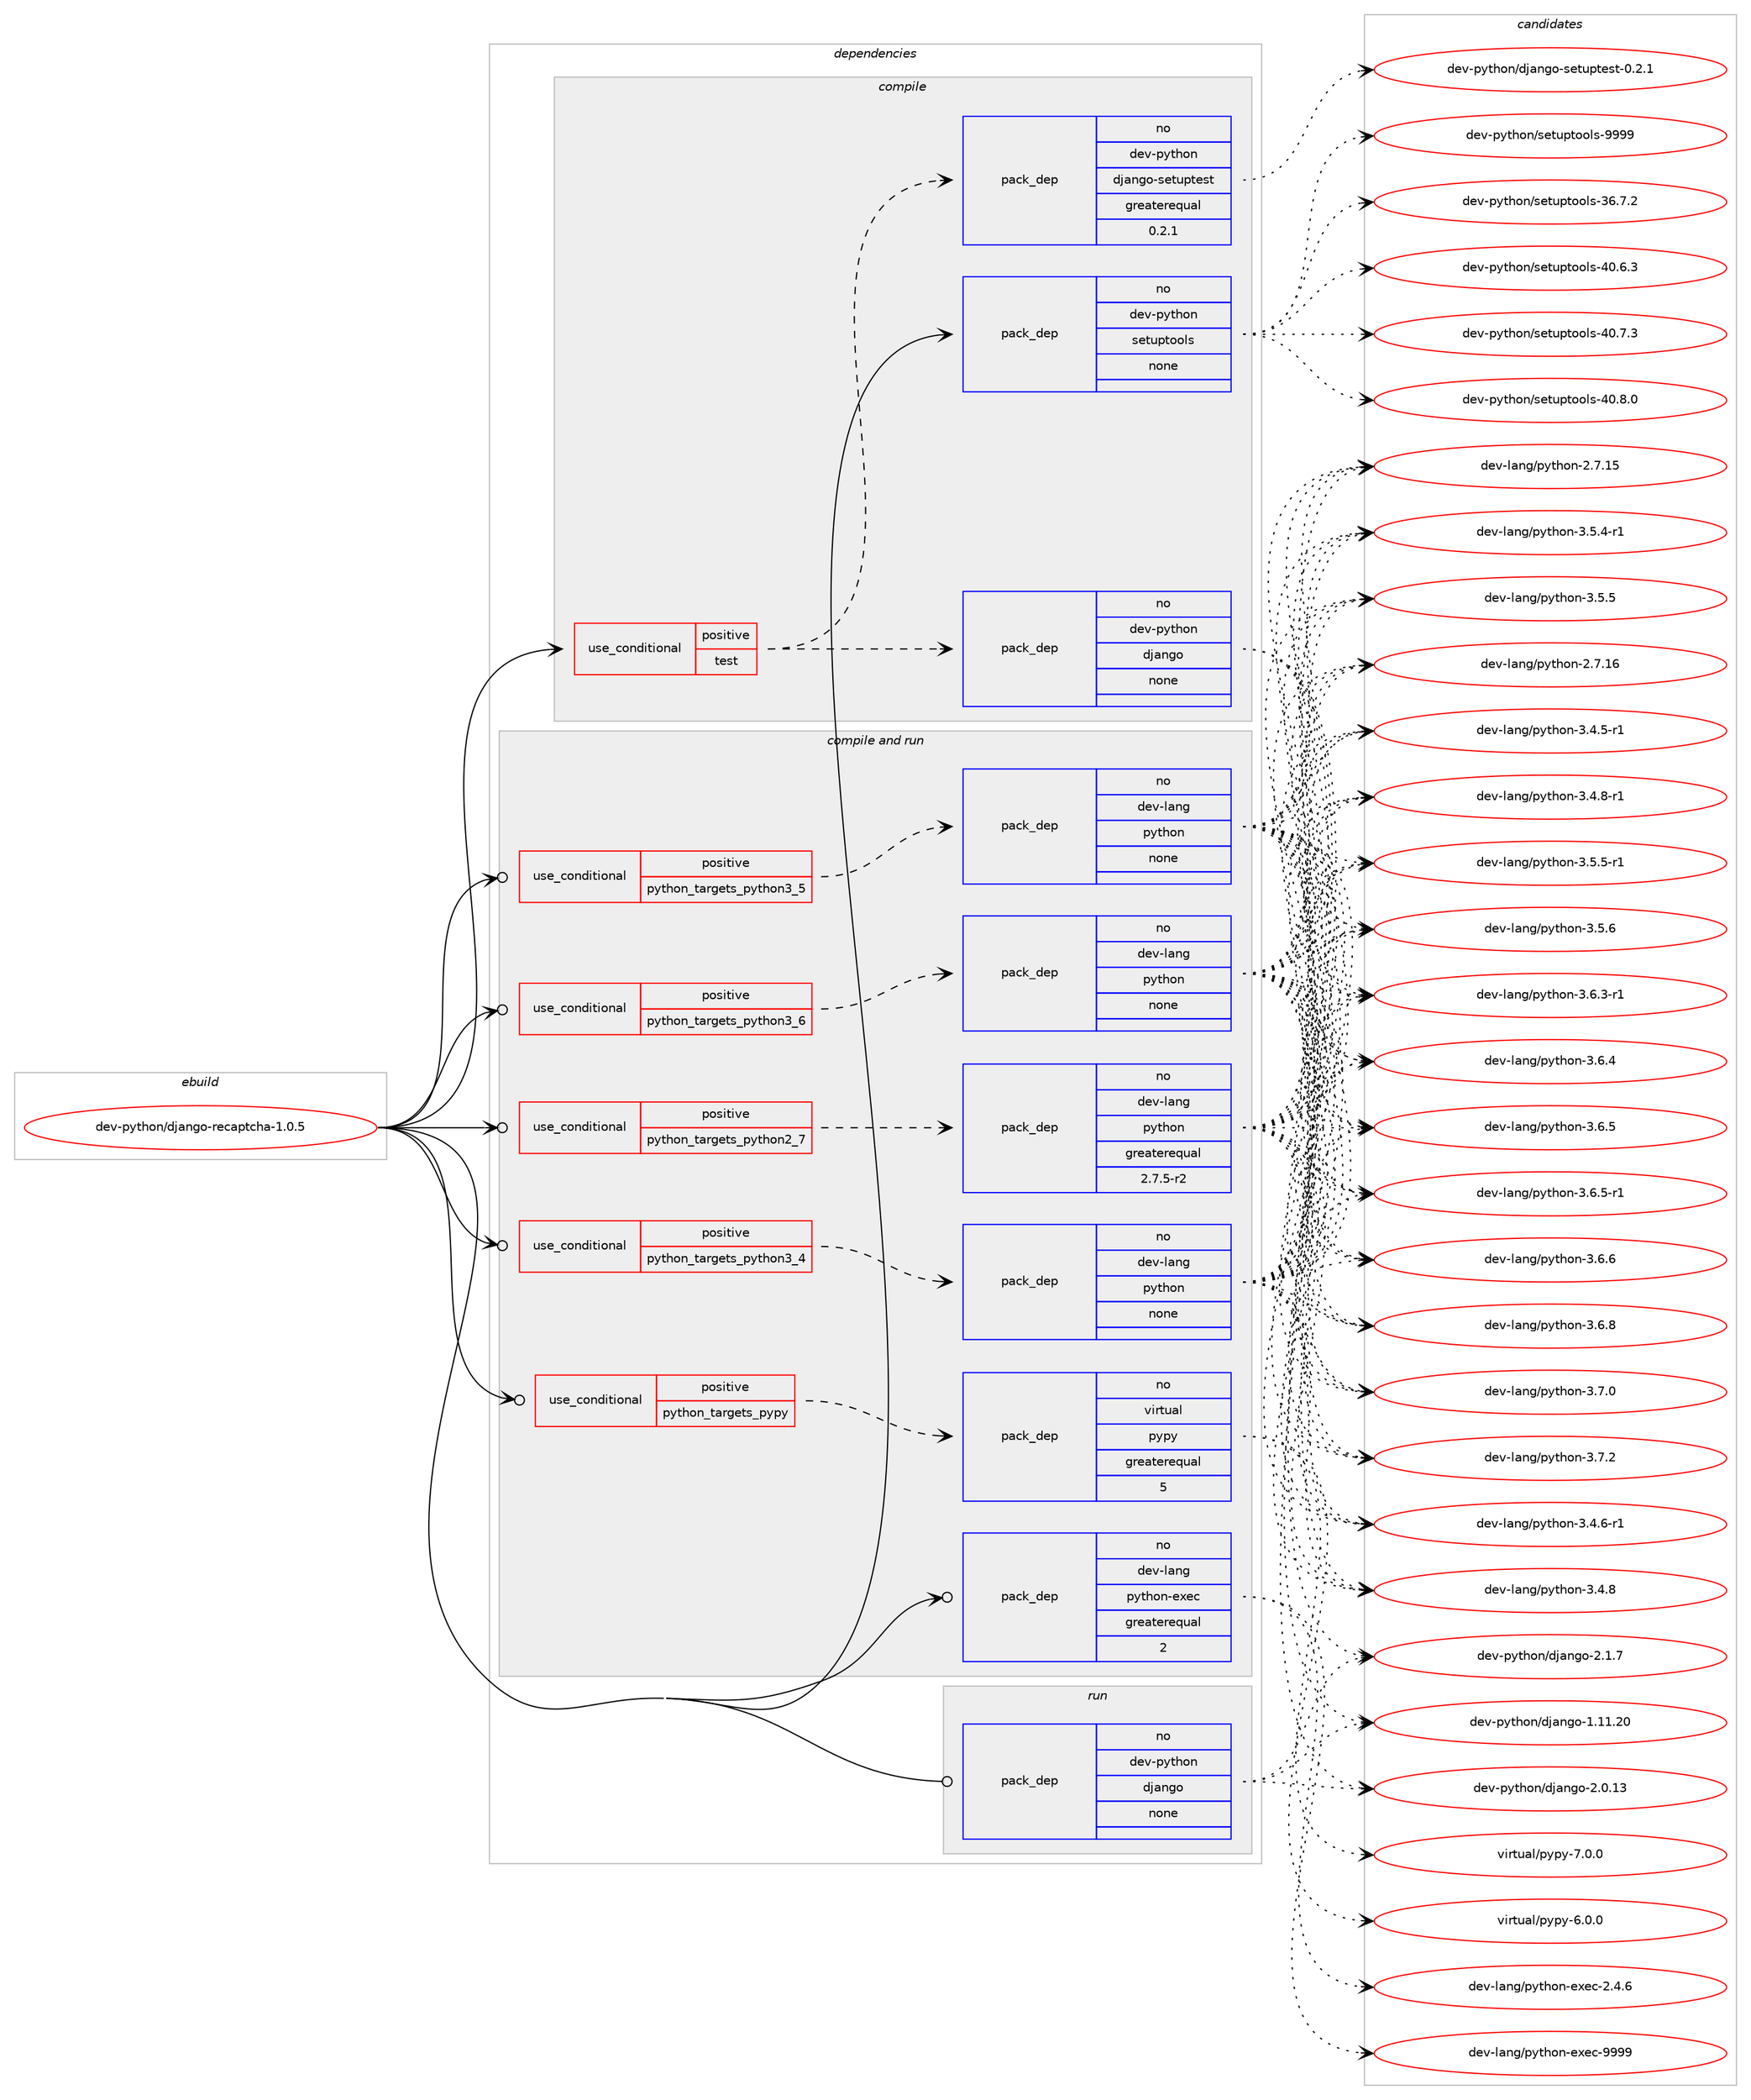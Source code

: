 digraph prolog {

# *************
# Graph options
# *************

newrank=true;
concentrate=true;
compound=true;
graph [rankdir=LR,fontname=Helvetica,fontsize=10,ranksep=1.5];#, ranksep=2.5, nodesep=0.2];
edge  [arrowhead=vee];
node  [fontname=Helvetica,fontsize=10];

# **********
# The ebuild
# **********

subgraph cluster_leftcol {
color=gray;
rank=same;
label=<<i>ebuild</i>>;
id [label="dev-python/django-recaptcha-1.0.5", color=red, width=4, href="../dev-python/django-recaptcha-1.0.5.svg"];
}

# ****************
# The dependencies
# ****************

subgraph cluster_midcol {
color=gray;
label=<<i>dependencies</i>>;
subgraph cluster_compile {
fillcolor="#eeeeee";
style=filled;
label=<<i>compile</i>>;
subgraph cond373410 {
dependency1406402 [label=<<TABLE BORDER="0" CELLBORDER="1" CELLSPACING="0" CELLPADDING="4"><TR><TD ROWSPAN="3" CELLPADDING="10">use_conditional</TD></TR><TR><TD>positive</TD></TR><TR><TD>test</TD></TR></TABLE>>, shape=none, color=red];
subgraph pack1009736 {
dependency1406403 [label=<<TABLE BORDER="0" CELLBORDER="1" CELLSPACING="0" CELLPADDING="4" WIDTH="220"><TR><TD ROWSPAN="6" CELLPADDING="30">pack_dep</TD></TR><TR><TD WIDTH="110">no</TD></TR><TR><TD>dev-python</TD></TR><TR><TD>django</TD></TR><TR><TD>none</TD></TR><TR><TD></TD></TR></TABLE>>, shape=none, color=blue];
}
dependency1406402:e -> dependency1406403:w [weight=20,style="dashed",arrowhead="vee"];
subgraph pack1009737 {
dependency1406404 [label=<<TABLE BORDER="0" CELLBORDER="1" CELLSPACING="0" CELLPADDING="4" WIDTH="220"><TR><TD ROWSPAN="6" CELLPADDING="30">pack_dep</TD></TR><TR><TD WIDTH="110">no</TD></TR><TR><TD>dev-python</TD></TR><TR><TD>django-setuptest</TD></TR><TR><TD>greaterequal</TD></TR><TR><TD>0.2.1</TD></TR></TABLE>>, shape=none, color=blue];
}
dependency1406402:e -> dependency1406404:w [weight=20,style="dashed",arrowhead="vee"];
}
id:e -> dependency1406402:w [weight=20,style="solid",arrowhead="vee"];
subgraph pack1009738 {
dependency1406405 [label=<<TABLE BORDER="0" CELLBORDER="1" CELLSPACING="0" CELLPADDING="4" WIDTH="220"><TR><TD ROWSPAN="6" CELLPADDING="30">pack_dep</TD></TR><TR><TD WIDTH="110">no</TD></TR><TR><TD>dev-python</TD></TR><TR><TD>setuptools</TD></TR><TR><TD>none</TD></TR><TR><TD></TD></TR></TABLE>>, shape=none, color=blue];
}
id:e -> dependency1406405:w [weight=20,style="solid",arrowhead="vee"];
}
subgraph cluster_compileandrun {
fillcolor="#eeeeee";
style=filled;
label=<<i>compile and run</i>>;
subgraph cond373411 {
dependency1406406 [label=<<TABLE BORDER="0" CELLBORDER="1" CELLSPACING="0" CELLPADDING="4"><TR><TD ROWSPAN="3" CELLPADDING="10">use_conditional</TD></TR><TR><TD>positive</TD></TR><TR><TD>python_targets_pypy</TD></TR></TABLE>>, shape=none, color=red];
subgraph pack1009739 {
dependency1406407 [label=<<TABLE BORDER="0" CELLBORDER="1" CELLSPACING="0" CELLPADDING="4" WIDTH="220"><TR><TD ROWSPAN="6" CELLPADDING="30">pack_dep</TD></TR><TR><TD WIDTH="110">no</TD></TR><TR><TD>virtual</TD></TR><TR><TD>pypy</TD></TR><TR><TD>greaterequal</TD></TR><TR><TD>5</TD></TR></TABLE>>, shape=none, color=blue];
}
dependency1406406:e -> dependency1406407:w [weight=20,style="dashed",arrowhead="vee"];
}
id:e -> dependency1406406:w [weight=20,style="solid",arrowhead="odotvee"];
subgraph cond373412 {
dependency1406408 [label=<<TABLE BORDER="0" CELLBORDER="1" CELLSPACING="0" CELLPADDING="4"><TR><TD ROWSPAN="3" CELLPADDING="10">use_conditional</TD></TR><TR><TD>positive</TD></TR><TR><TD>python_targets_python2_7</TD></TR></TABLE>>, shape=none, color=red];
subgraph pack1009740 {
dependency1406409 [label=<<TABLE BORDER="0" CELLBORDER="1" CELLSPACING="0" CELLPADDING="4" WIDTH="220"><TR><TD ROWSPAN="6" CELLPADDING="30">pack_dep</TD></TR><TR><TD WIDTH="110">no</TD></TR><TR><TD>dev-lang</TD></TR><TR><TD>python</TD></TR><TR><TD>greaterequal</TD></TR><TR><TD>2.7.5-r2</TD></TR></TABLE>>, shape=none, color=blue];
}
dependency1406408:e -> dependency1406409:w [weight=20,style="dashed",arrowhead="vee"];
}
id:e -> dependency1406408:w [weight=20,style="solid",arrowhead="odotvee"];
subgraph cond373413 {
dependency1406410 [label=<<TABLE BORDER="0" CELLBORDER="1" CELLSPACING="0" CELLPADDING="4"><TR><TD ROWSPAN="3" CELLPADDING="10">use_conditional</TD></TR><TR><TD>positive</TD></TR><TR><TD>python_targets_python3_4</TD></TR></TABLE>>, shape=none, color=red];
subgraph pack1009741 {
dependency1406411 [label=<<TABLE BORDER="0" CELLBORDER="1" CELLSPACING="0" CELLPADDING="4" WIDTH="220"><TR><TD ROWSPAN="6" CELLPADDING="30">pack_dep</TD></TR><TR><TD WIDTH="110">no</TD></TR><TR><TD>dev-lang</TD></TR><TR><TD>python</TD></TR><TR><TD>none</TD></TR><TR><TD></TD></TR></TABLE>>, shape=none, color=blue];
}
dependency1406410:e -> dependency1406411:w [weight=20,style="dashed",arrowhead="vee"];
}
id:e -> dependency1406410:w [weight=20,style="solid",arrowhead="odotvee"];
subgraph cond373414 {
dependency1406412 [label=<<TABLE BORDER="0" CELLBORDER="1" CELLSPACING="0" CELLPADDING="4"><TR><TD ROWSPAN="3" CELLPADDING="10">use_conditional</TD></TR><TR><TD>positive</TD></TR><TR><TD>python_targets_python3_5</TD></TR></TABLE>>, shape=none, color=red];
subgraph pack1009742 {
dependency1406413 [label=<<TABLE BORDER="0" CELLBORDER="1" CELLSPACING="0" CELLPADDING="4" WIDTH="220"><TR><TD ROWSPAN="6" CELLPADDING="30">pack_dep</TD></TR><TR><TD WIDTH="110">no</TD></TR><TR><TD>dev-lang</TD></TR><TR><TD>python</TD></TR><TR><TD>none</TD></TR><TR><TD></TD></TR></TABLE>>, shape=none, color=blue];
}
dependency1406412:e -> dependency1406413:w [weight=20,style="dashed",arrowhead="vee"];
}
id:e -> dependency1406412:w [weight=20,style="solid",arrowhead="odotvee"];
subgraph cond373415 {
dependency1406414 [label=<<TABLE BORDER="0" CELLBORDER="1" CELLSPACING="0" CELLPADDING="4"><TR><TD ROWSPAN="3" CELLPADDING="10">use_conditional</TD></TR><TR><TD>positive</TD></TR><TR><TD>python_targets_python3_6</TD></TR></TABLE>>, shape=none, color=red];
subgraph pack1009743 {
dependency1406415 [label=<<TABLE BORDER="0" CELLBORDER="1" CELLSPACING="0" CELLPADDING="4" WIDTH="220"><TR><TD ROWSPAN="6" CELLPADDING="30">pack_dep</TD></TR><TR><TD WIDTH="110">no</TD></TR><TR><TD>dev-lang</TD></TR><TR><TD>python</TD></TR><TR><TD>none</TD></TR><TR><TD></TD></TR></TABLE>>, shape=none, color=blue];
}
dependency1406414:e -> dependency1406415:w [weight=20,style="dashed",arrowhead="vee"];
}
id:e -> dependency1406414:w [weight=20,style="solid",arrowhead="odotvee"];
subgraph pack1009744 {
dependency1406416 [label=<<TABLE BORDER="0" CELLBORDER="1" CELLSPACING="0" CELLPADDING="4" WIDTH="220"><TR><TD ROWSPAN="6" CELLPADDING="30">pack_dep</TD></TR><TR><TD WIDTH="110">no</TD></TR><TR><TD>dev-lang</TD></TR><TR><TD>python-exec</TD></TR><TR><TD>greaterequal</TD></TR><TR><TD>2</TD></TR></TABLE>>, shape=none, color=blue];
}
id:e -> dependency1406416:w [weight=20,style="solid",arrowhead="odotvee"];
}
subgraph cluster_run {
fillcolor="#eeeeee";
style=filled;
label=<<i>run</i>>;
subgraph pack1009745 {
dependency1406417 [label=<<TABLE BORDER="0" CELLBORDER="1" CELLSPACING="0" CELLPADDING="4" WIDTH="220"><TR><TD ROWSPAN="6" CELLPADDING="30">pack_dep</TD></TR><TR><TD WIDTH="110">no</TD></TR><TR><TD>dev-python</TD></TR><TR><TD>django</TD></TR><TR><TD>none</TD></TR><TR><TD></TD></TR></TABLE>>, shape=none, color=blue];
}
id:e -> dependency1406417:w [weight=20,style="solid",arrowhead="odot"];
}
}

# **************
# The candidates
# **************

subgraph cluster_choices {
rank=same;
color=gray;
label=<<i>candidates</i>>;

subgraph choice1009736 {
color=black;
nodesep=1;
choice1001011184511212111610411111047100106971101031114549464949465048 [label="dev-python/django-1.11.20", color=red, width=4,href="../dev-python/django-1.11.20.svg"];
choice10010111845112121116104111110471001069711010311145504648464951 [label="dev-python/django-2.0.13", color=red, width=4,href="../dev-python/django-2.0.13.svg"];
choice100101118451121211161041111104710010697110103111455046494655 [label="dev-python/django-2.1.7", color=red, width=4,href="../dev-python/django-2.1.7.svg"];
dependency1406403:e -> choice1001011184511212111610411111047100106971101031114549464949465048:w [style=dotted,weight="100"];
dependency1406403:e -> choice10010111845112121116104111110471001069711010311145504648464951:w [style=dotted,weight="100"];
dependency1406403:e -> choice100101118451121211161041111104710010697110103111455046494655:w [style=dotted,weight="100"];
}
subgraph choice1009737 {
color=black;
nodesep=1;
choice10010111845112121116104111110471001069711010311145115101116117112116101115116454846504649 [label="dev-python/django-setuptest-0.2.1", color=red, width=4,href="../dev-python/django-setuptest-0.2.1.svg"];
dependency1406404:e -> choice10010111845112121116104111110471001069711010311145115101116117112116101115116454846504649:w [style=dotted,weight="100"];
}
subgraph choice1009738 {
color=black;
nodesep=1;
choice100101118451121211161041111104711510111611711211611111110811545515446554650 [label="dev-python/setuptools-36.7.2", color=red, width=4,href="../dev-python/setuptools-36.7.2.svg"];
choice100101118451121211161041111104711510111611711211611111110811545524846544651 [label="dev-python/setuptools-40.6.3", color=red, width=4,href="../dev-python/setuptools-40.6.3.svg"];
choice100101118451121211161041111104711510111611711211611111110811545524846554651 [label="dev-python/setuptools-40.7.3", color=red, width=4,href="../dev-python/setuptools-40.7.3.svg"];
choice100101118451121211161041111104711510111611711211611111110811545524846564648 [label="dev-python/setuptools-40.8.0", color=red, width=4,href="../dev-python/setuptools-40.8.0.svg"];
choice10010111845112121116104111110471151011161171121161111111081154557575757 [label="dev-python/setuptools-9999", color=red, width=4,href="../dev-python/setuptools-9999.svg"];
dependency1406405:e -> choice100101118451121211161041111104711510111611711211611111110811545515446554650:w [style=dotted,weight="100"];
dependency1406405:e -> choice100101118451121211161041111104711510111611711211611111110811545524846544651:w [style=dotted,weight="100"];
dependency1406405:e -> choice100101118451121211161041111104711510111611711211611111110811545524846554651:w [style=dotted,weight="100"];
dependency1406405:e -> choice100101118451121211161041111104711510111611711211611111110811545524846564648:w [style=dotted,weight="100"];
dependency1406405:e -> choice10010111845112121116104111110471151011161171121161111111081154557575757:w [style=dotted,weight="100"];
}
subgraph choice1009739 {
color=black;
nodesep=1;
choice1181051141161179710847112121112121455446484648 [label="virtual/pypy-6.0.0", color=red, width=4,href="../virtual/pypy-6.0.0.svg"];
choice1181051141161179710847112121112121455546484648 [label="virtual/pypy-7.0.0", color=red, width=4,href="../virtual/pypy-7.0.0.svg"];
dependency1406407:e -> choice1181051141161179710847112121112121455446484648:w [style=dotted,weight="100"];
dependency1406407:e -> choice1181051141161179710847112121112121455546484648:w [style=dotted,weight="100"];
}
subgraph choice1009740 {
color=black;
nodesep=1;
choice10010111845108971101034711212111610411111045504655464953 [label="dev-lang/python-2.7.15", color=red, width=4,href="../dev-lang/python-2.7.15.svg"];
choice10010111845108971101034711212111610411111045504655464954 [label="dev-lang/python-2.7.16", color=red, width=4,href="../dev-lang/python-2.7.16.svg"];
choice1001011184510897110103471121211161041111104551465246534511449 [label="dev-lang/python-3.4.5-r1", color=red, width=4,href="../dev-lang/python-3.4.5-r1.svg"];
choice1001011184510897110103471121211161041111104551465246544511449 [label="dev-lang/python-3.4.6-r1", color=red, width=4,href="../dev-lang/python-3.4.6-r1.svg"];
choice100101118451089711010347112121116104111110455146524656 [label="dev-lang/python-3.4.8", color=red, width=4,href="../dev-lang/python-3.4.8.svg"];
choice1001011184510897110103471121211161041111104551465246564511449 [label="dev-lang/python-3.4.8-r1", color=red, width=4,href="../dev-lang/python-3.4.8-r1.svg"];
choice1001011184510897110103471121211161041111104551465346524511449 [label="dev-lang/python-3.5.4-r1", color=red, width=4,href="../dev-lang/python-3.5.4-r1.svg"];
choice100101118451089711010347112121116104111110455146534653 [label="dev-lang/python-3.5.5", color=red, width=4,href="../dev-lang/python-3.5.5.svg"];
choice1001011184510897110103471121211161041111104551465346534511449 [label="dev-lang/python-3.5.5-r1", color=red, width=4,href="../dev-lang/python-3.5.5-r1.svg"];
choice100101118451089711010347112121116104111110455146534654 [label="dev-lang/python-3.5.6", color=red, width=4,href="../dev-lang/python-3.5.6.svg"];
choice1001011184510897110103471121211161041111104551465446514511449 [label="dev-lang/python-3.6.3-r1", color=red, width=4,href="../dev-lang/python-3.6.3-r1.svg"];
choice100101118451089711010347112121116104111110455146544652 [label="dev-lang/python-3.6.4", color=red, width=4,href="../dev-lang/python-3.6.4.svg"];
choice100101118451089711010347112121116104111110455146544653 [label="dev-lang/python-3.6.5", color=red, width=4,href="../dev-lang/python-3.6.5.svg"];
choice1001011184510897110103471121211161041111104551465446534511449 [label="dev-lang/python-3.6.5-r1", color=red, width=4,href="../dev-lang/python-3.6.5-r1.svg"];
choice100101118451089711010347112121116104111110455146544654 [label="dev-lang/python-3.6.6", color=red, width=4,href="../dev-lang/python-3.6.6.svg"];
choice100101118451089711010347112121116104111110455146544656 [label="dev-lang/python-3.6.8", color=red, width=4,href="../dev-lang/python-3.6.8.svg"];
choice100101118451089711010347112121116104111110455146554648 [label="dev-lang/python-3.7.0", color=red, width=4,href="../dev-lang/python-3.7.0.svg"];
choice100101118451089711010347112121116104111110455146554650 [label="dev-lang/python-3.7.2", color=red, width=4,href="../dev-lang/python-3.7.2.svg"];
dependency1406409:e -> choice10010111845108971101034711212111610411111045504655464953:w [style=dotted,weight="100"];
dependency1406409:e -> choice10010111845108971101034711212111610411111045504655464954:w [style=dotted,weight="100"];
dependency1406409:e -> choice1001011184510897110103471121211161041111104551465246534511449:w [style=dotted,weight="100"];
dependency1406409:e -> choice1001011184510897110103471121211161041111104551465246544511449:w [style=dotted,weight="100"];
dependency1406409:e -> choice100101118451089711010347112121116104111110455146524656:w [style=dotted,weight="100"];
dependency1406409:e -> choice1001011184510897110103471121211161041111104551465246564511449:w [style=dotted,weight="100"];
dependency1406409:e -> choice1001011184510897110103471121211161041111104551465346524511449:w [style=dotted,weight="100"];
dependency1406409:e -> choice100101118451089711010347112121116104111110455146534653:w [style=dotted,weight="100"];
dependency1406409:e -> choice1001011184510897110103471121211161041111104551465346534511449:w [style=dotted,weight="100"];
dependency1406409:e -> choice100101118451089711010347112121116104111110455146534654:w [style=dotted,weight="100"];
dependency1406409:e -> choice1001011184510897110103471121211161041111104551465446514511449:w [style=dotted,weight="100"];
dependency1406409:e -> choice100101118451089711010347112121116104111110455146544652:w [style=dotted,weight="100"];
dependency1406409:e -> choice100101118451089711010347112121116104111110455146544653:w [style=dotted,weight="100"];
dependency1406409:e -> choice1001011184510897110103471121211161041111104551465446534511449:w [style=dotted,weight="100"];
dependency1406409:e -> choice100101118451089711010347112121116104111110455146544654:w [style=dotted,weight="100"];
dependency1406409:e -> choice100101118451089711010347112121116104111110455146544656:w [style=dotted,weight="100"];
dependency1406409:e -> choice100101118451089711010347112121116104111110455146554648:w [style=dotted,weight="100"];
dependency1406409:e -> choice100101118451089711010347112121116104111110455146554650:w [style=dotted,weight="100"];
}
subgraph choice1009741 {
color=black;
nodesep=1;
choice10010111845108971101034711212111610411111045504655464953 [label="dev-lang/python-2.7.15", color=red, width=4,href="../dev-lang/python-2.7.15.svg"];
choice10010111845108971101034711212111610411111045504655464954 [label="dev-lang/python-2.7.16", color=red, width=4,href="../dev-lang/python-2.7.16.svg"];
choice1001011184510897110103471121211161041111104551465246534511449 [label="dev-lang/python-3.4.5-r1", color=red, width=4,href="../dev-lang/python-3.4.5-r1.svg"];
choice1001011184510897110103471121211161041111104551465246544511449 [label="dev-lang/python-3.4.6-r1", color=red, width=4,href="../dev-lang/python-3.4.6-r1.svg"];
choice100101118451089711010347112121116104111110455146524656 [label="dev-lang/python-3.4.8", color=red, width=4,href="../dev-lang/python-3.4.8.svg"];
choice1001011184510897110103471121211161041111104551465246564511449 [label="dev-lang/python-3.4.8-r1", color=red, width=4,href="../dev-lang/python-3.4.8-r1.svg"];
choice1001011184510897110103471121211161041111104551465346524511449 [label="dev-lang/python-3.5.4-r1", color=red, width=4,href="../dev-lang/python-3.5.4-r1.svg"];
choice100101118451089711010347112121116104111110455146534653 [label="dev-lang/python-3.5.5", color=red, width=4,href="../dev-lang/python-3.5.5.svg"];
choice1001011184510897110103471121211161041111104551465346534511449 [label="dev-lang/python-3.5.5-r1", color=red, width=4,href="../dev-lang/python-3.5.5-r1.svg"];
choice100101118451089711010347112121116104111110455146534654 [label="dev-lang/python-3.5.6", color=red, width=4,href="../dev-lang/python-3.5.6.svg"];
choice1001011184510897110103471121211161041111104551465446514511449 [label="dev-lang/python-3.6.3-r1", color=red, width=4,href="../dev-lang/python-3.6.3-r1.svg"];
choice100101118451089711010347112121116104111110455146544652 [label="dev-lang/python-3.6.4", color=red, width=4,href="../dev-lang/python-3.6.4.svg"];
choice100101118451089711010347112121116104111110455146544653 [label="dev-lang/python-3.6.5", color=red, width=4,href="../dev-lang/python-3.6.5.svg"];
choice1001011184510897110103471121211161041111104551465446534511449 [label="dev-lang/python-3.6.5-r1", color=red, width=4,href="../dev-lang/python-3.6.5-r1.svg"];
choice100101118451089711010347112121116104111110455146544654 [label="dev-lang/python-3.6.6", color=red, width=4,href="../dev-lang/python-3.6.6.svg"];
choice100101118451089711010347112121116104111110455146544656 [label="dev-lang/python-3.6.8", color=red, width=4,href="../dev-lang/python-3.6.8.svg"];
choice100101118451089711010347112121116104111110455146554648 [label="dev-lang/python-3.7.0", color=red, width=4,href="../dev-lang/python-3.7.0.svg"];
choice100101118451089711010347112121116104111110455146554650 [label="dev-lang/python-3.7.2", color=red, width=4,href="../dev-lang/python-3.7.2.svg"];
dependency1406411:e -> choice10010111845108971101034711212111610411111045504655464953:w [style=dotted,weight="100"];
dependency1406411:e -> choice10010111845108971101034711212111610411111045504655464954:w [style=dotted,weight="100"];
dependency1406411:e -> choice1001011184510897110103471121211161041111104551465246534511449:w [style=dotted,weight="100"];
dependency1406411:e -> choice1001011184510897110103471121211161041111104551465246544511449:w [style=dotted,weight="100"];
dependency1406411:e -> choice100101118451089711010347112121116104111110455146524656:w [style=dotted,weight="100"];
dependency1406411:e -> choice1001011184510897110103471121211161041111104551465246564511449:w [style=dotted,weight="100"];
dependency1406411:e -> choice1001011184510897110103471121211161041111104551465346524511449:w [style=dotted,weight="100"];
dependency1406411:e -> choice100101118451089711010347112121116104111110455146534653:w [style=dotted,weight="100"];
dependency1406411:e -> choice1001011184510897110103471121211161041111104551465346534511449:w [style=dotted,weight="100"];
dependency1406411:e -> choice100101118451089711010347112121116104111110455146534654:w [style=dotted,weight="100"];
dependency1406411:e -> choice1001011184510897110103471121211161041111104551465446514511449:w [style=dotted,weight="100"];
dependency1406411:e -> choice100101118451089711010347112121116104111110455146544652:w [style=dotted,weight="100"];
dependency1406411:e -> choice100101118451089711010347112121116104111110455146544653:w [style=dotted,weight="100"];
dependency1406411:e -> choice1001011184510897110103471121211161041111104551465446534511449:w [style=dotted,weight="100"];
dependency1406411:e -> choice100101118451089711010347112121116104111110455146544654:w [style=dotted,weight="100"];
dependency1406411:e -> choice100101118451089711010347112121116104111110455146544656:w [style=dotted,weight="100"];
dependency1406411:e -> choice100101118451089711010347112121116104111110455146554648:w [style=dotted,weight="100"];
dependency1406411:e -> choice100101118451089711010347112121116104111110455146554650:w [style=dotted,weight="100"];
}
subgraph choice1009742 {
color=black;
nodesep=1;
choice10010111845108971101034711212111610411111045504655464953 [label="dev-lang/python-2.7.15", color=red, width=4,href="../dev-lang/python-2.7.15.svg"];
choice10010111845108971101034711212111610411111045504655464954 [label="dev-lang/python-2.7.16", color=red, width=4,href="../dev-lang/python-2.7.16.svg"];
choice1001011184510897110103471121211161041111104551465246534511449 [label="dev-lang/python-3.4.5-r1", color=red, width=4,href="../dev-lang/python-3.4.5-r1.svg"];
choice1001011184510897110103471121211161041111104551465246544511449 [label="dev-lang/python-3.4.6-r1", color=red, width=4,href="../dev-lang/python-3.4.6-r1.svg"];
choice100101118451089711010347112121116104111110455146524656 [label="dev-lang/python-3.4.8", color=red, width=4,href="../dev-lang/python-3.4.8.svg"];
choice1001011184510897110103471121211161041111104551465246564511449 [label="dev-lang/python-3.4.8-r1", color=red, width=4,href="../dev-lang/python-3.4.8-r1.svg"];
choice1001011184510897110103471121211161041111104551465346524511449 [label="dev-lang/python-3.5.4-r1", color=red, width=4,href="../dev-lang/python-3.5.4-r1.svg"];
choice100101118451089711010347112121116104111110455146534653 [label="dev-lang/python-3.5.5", color=red, width=4,href="../dev-lang/python-3.5.5.svg"];
choice1001011184510897110103471121211161041111104551465346534511449 [label="dev-lang/python-3.5.5-r1", color=red, width=4,href="../dev-lang/python-3.5.5-r1.svg"];
choice100101118451089711010347112121116104111110455146534654 [label="dev-lang/python-3.5.6", color=red, width=4,href="../dev-lang/python-3.5.6.svg"];
choice1001011184510897110103471121211161041111104551465446514511449 [label="dev-lang/python-3.6.3-r1", color=red, width=4,href="../dev-lang/python-3.6.3-r1.svg"];
choice100101118451089711010347112121116104111110455146544652 [label="dev-lang/python-3.6.4", color=red, width=4,href="../dev-lang/python-3.6.4.svg"];
choice100101118451089711010347112121116104111110455146544653 [label="dev-lang/python-3.6.5", color=red, width=4,href="../dev-lang/python-3.6.5.svg"];
choice1001011184510897110103471121211161041111104551465446534511449 [label="dev-lang/python-3.6.5-r1", color=red, width=4,href="../dev-lang/python-3.6.5-r1.svg"];
choice100101118451089711010347112121116104111110455146544654 [label="dev-lang/python-3.6.6", color=red, width=4,href="../dev-lang/python-3.6.6.svg"];
choice100101118451089711010347112121116104111110455146544656 [label="dev-lang/python-3.6.8", color=red, width=4,href="../dev-lang/python-3.6.8.svg"];
choice100101118451089711010347112121116104111110455146554648 [label="dev-lang/python-3.7.0", color=red, width=4,href="../dev-lang/python-3.7.0.svg"];
choice100101118451089711010347112121116104111110455146554650 [label="dev-lang/python-3.7.2", color=red, width=4,href="../dev-lang/python-3.7.2.svg"];
dependency1406413:e -> choice10010111845108971101034711212111610411111045504655464953:w [style=dotted,weight="100"];
dependency1406413:e -> choice10010111845108971101034711212111610411111045504655464954:w [style=dotted,weight="100"];
dependency1406413:e -> choice1001011184510897110103471121211161041111104551465246534511449:w [style=dotted,weight="100"];
dependency1406413:e -> choice1001011184510897110103471121211161041111104551465246544511449:w [style=dotted,weight="100"];
dependency1406413:e -> choice100101118451089711010347112121116104111110455146524656:w [style=dotted,weight="100"];
dependency1406413:e -> choice1001011184510897110103471121211161041111104551465246564511449:w [style=dotted,weight="100"];
dependency1406413:e -> choice1001011184510897110103471121211161041111104551465346524511449:w [style=dotted,weight="100"];
dependency1406413:e -> choice100101118451089711010347112121116104111110455146534653:w [style=dotted,weight="100"];
dependency1406413:e -> choice1001011184510897110103471121211161041111104551465346534511449:w [style=dotted,weight="100"];
dependency1406413:e -> choice100101118451089711010347112121116104111110455146534654:w [style=dotted,weight="100"];
dependency1406413:e -> choice1001011184510897110103471121211161041111104551465446514511449:w [style=dotted,weight="100"];
dependency1406413:e -> choice100101118451089711010347112121116104111110455146544652:w [style=dotted,weight="100"];
dependency1406413:e -> choice100101118451089711010347112121116104111110455146544653:w [style=dotted,weight="100"];
dependency1406413:e -> choice1001011184510897110103471121211161041111104551465446534511449:w [style=dotted,weight="100"];
dependency1406413:e -> choice100101118451089711010347112121116104111110455146544654:w [style=dotted,weight="100"];
dependency1406413:e -> choice100101118451089711010347112121116104111110455146544656:w [style=dotted,weight="100"];
dependency1406413:e -> choice100101118451089711010347112121116104111110455146554648:w [style=dotted,weight="100"];
dependency1406413:e -> choice100101118451089711010347112121116104111110455146554650:w [style=dotted,weight="100"];
}
subgraph choice1009743 {
color=black;
nodesep=1;
choice10010111845108971101034711212111610411111045504655464953 [label="dev-lang/python-2.7.15", color=red, width=4,href="../dev-lang/python-2.7.15.svg"];
choice10010111845108971101034711212111610411111045504655464954 [label="dev-lang/python-2.7.16", color=red, width=4,href="../dev-lang/python-2.7.16.svg"];
choice1001011184510897110103471121211161041111104551465246534511449 [label="dev-lang/python-3.4.5-r1", color=red, width=4,href="../dev-lang/python-3.4.5-r1.svg"];
choice1001011184510897110103471121211161041111104551465246544511449 [label="dev-lang/python-3.4.6-r1", color=red, width=4,href="../dev-lang/python-3.4.6-r1.svg"];
choice100101118451089711010347112121116104111110455146524656 [label="dev-lang/python-3.4.8", color=red, width=4,href="../dev-lang/python-3.4.8.svg"];
choice1001011184510897110103471121211161041111104551465246564511449 [label="dev-lang/python-3.4.8-r1", color=red, width=4,href="../dev-lang/python-3.4.8-r1.svg"];
choice1001011184510897110103471121211161041111104551465346524511449 [label="dev-lang/python-3.5.4-r1", color=red, width=4,href="../dev-lang/python-3.5.4-r1.svg"];
choice100101118451089711010347112121116104111110455146534653 [label="dev-lang/python-3.5.5", color=red, width=4,href="../dev-lang/python-3.5.5.svg"];
choice1001011184510897110103471121211161041111104551465346534511449 [label="dev-lang/python-3.5.5-r1", color=red, width=4,href="../dev-lang/python-3.5.5-r1.svg"];
choice100101118451089711010347112121116104111110455146534654 [label="dev-lang/python-3.5.6", color=red, width=4,href="../dev-lang/python-3.5.6.svg"];
choice1001011184510897110103471121211161041111104551465446514511449 [label="dev-lang/python-3.6.3-r1", color=red, width=4,href="../dev-lang/python-3.6.3-r1.svg"];
choice100101118451089711010347112121116104111110455146544652 [label="dev-lang/python-3.6.4", color=red, width=4,href="../dev-lang/python-3.6.4.svg"];
choice100101118451089711010347112121116104111110455146544653 [label="dev-lang/python-3.6.5", color=red, width=4,href="../dev-lang/python-3.6.5.svg"];
choice1001011184510897110103471121211161041111104551465446534511449 [label="dev-lang/python-3.6.5-r1", color=red, width=4,href="../dev-lang/python-3.6.5-r1.svg"];
choice100101118451089711010347112121116104111110455146544654 [label="dev-lang/python-3.6.6", color=red, width=4,href="../dev-lang/python-3.6.6.svg"];
choice100101118451089711010347112121116104111110455146544656 [label="dev-lang/python-3.6.8", color=red, width=4,href="../dev-lang/python-3.6.8.svg"];
choice100101118451089711010347112121116104111110455146554648 [label="dev-lang/python-3.7.0", color=red, width=4,href="../dev-lang/python-3.7.0.svg"];
choice100101118451089711010347112121116104111110455146554650 [label="dev-lang/python-3.7.2", color=red, width=4,href="../dev-lang/python-3.7.2.svg"];
dependency1406415:e -> choice10010111845108971101034711212111610411111045504655464953:w [style=dotted,weight="100"];
dependency1406415:e -> choice10010111845108971101034711212111610411111045504655464954:w [style=dotted,weight="100"];
dependency1406415:e -> choice1001011184510897110103471121211161041111104551465246534511449:w [style=dotted,weight="100"];
dependency1406415:e -> choice1001011184510897110103471121211161041111104551465246544511449:w [style=dotted,weight="100"];
dependency1406415:e -> choice100101118451089711010347112121116104111110455146524656:w [style=dotted,weight="100"];
dependency1406415:e -> choice1001011184510897110103471121211161041111104551465246564511449:w [style=dotted,weight="100"];
dependency1406415:e -> choice1001011184510897110103471121211161041111104551465346524511449:w [style=dotted,weight="100"];
dependency1406415:e -> choice100101118451089711010347112121116104111110455146534653:w [style=dotted,weight="100"];
dependency1406415:e -> choice1001011184510897110103471121211161041111104551465346534511449:w [style=dotted,weight="100"];
dependency1406415:e -> choice100101118451089711010347112121116104111110455146534654:w [style=dotted,weight="100"];
dependency1406415:e -> choice1001011184510897110103471121211161041111104551465446514511449:w [style=dotted,weight="100"];
dependency1406415:e -> choice100101118451089711010347112121116104111110455146544652:w [style=dotted,weight="100"];
dependency1406415:e -> choice100101118451089711010347112121116104111110455146544653:w [style=dotted,weight="100"];
dependency1406415:e -> choice1001011184510897110103471121211161041111104551465446534511449:w [style=dotted,weight="100"];
dependency1406415:e -> choice100101118451089711010347112121116104111110455146544654:w [style=dotted,weight="100"];
dependency1406415:e -> choice100101118451089711010347112121116104111110455146544656:w [style=dotted,weight="100"];
dependency1406415:e -> choice100101118451089711010347112121116104111110455146554648:w [style=dotted,weight="100"];
dependency1406415:e -> choice100101118451089711010347112121116104111110455146554650:w [style=dotted,weight="100"];
}
subgraph choice1009744 {
color=black;
nodesep=1;
choice1001011184510897110103471121211161041111104510112010199455046524654 [label="dev-lang/python-exec-2.4.6", color=red, width=4,href="../dev-lang/python-exec-2.4.6.svg"];
choice10010111845108971101034711212111610411111045101120101994557575757 [label="dev-lang/python-exec-9999", color=red, width=4,href="../dev-lang/python-exec-9999.svg"];
dependency1406416:e -> choice1001011184510897110103471121211161041111104510112010199455046524654:w [style=dotted,weight="100"];
dependency1406416:e -> choice10010111845108971101034711212111610411111045101120101994557575757:w [style=dotted,weight="100"];
}
subgraph choice1009745 {
color=black;
nodesep=1;
choice1001011184511212111610411111047100106971101031114549464949465048 [label="dev-python/django-1.11.20", color=red, width=4,href="../dev-python/django-1.11.20.svg"];
choice10010111845112121116104111110471001069711010311145504648464951 [label="dev-python/django-2.0.13", color=red, width=4,href="../dev-python/django-2.0.13.svg"];
choice100101118451121211161041111104710010697110103111455046494655 [label="dev-python/django-2.1.7", color=red, width=4,href="../dev-python/django-2.1.7.svg"];
dependency1406417:e -> choice1001011184511212111610411111047100106971101031114549464949465048:w [style=dotted,weight="100"];
dependency1406417:e -> choice10010111845112121116104111110471001069711010311145504648464951:w [style=dotted,weight="100"];
dependency1406417:e -> choice100101118451121211161041111104710010697110103111455046494655:w [style=dotted,weight="100"];
}
}

}
